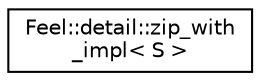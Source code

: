 digraph "Graphical Class Hierarchy"
{
 // LATEX_PDF_SIZE
  edge [fontname="Helvetica",fontsize="10",labelfontname="Helvetica",labelfontsize="10"];
  node [fontname="Helvetica",fontsize="10",shape=record];
  rankdir="LR";
  Node0 [label="Feel::detail::zip_with\l_impl\< S \>",height=0.2,width=0.4,color="black", fillcolor="white", style="filled",URL="$structFeel_1_1detail_1_1zip__with__impl.html",tooltip=" "];
}
